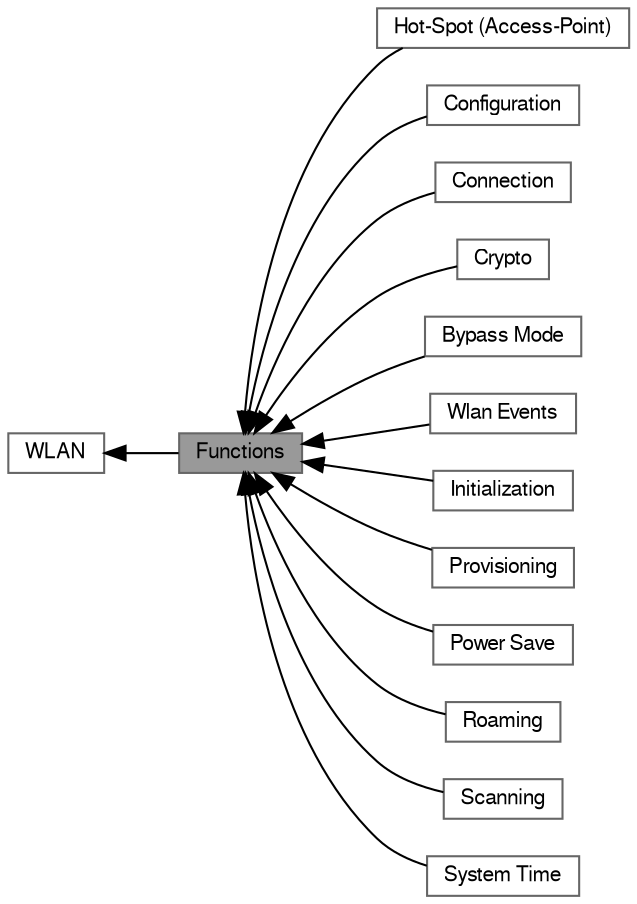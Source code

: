 digraph "Functions"
{
 // LATEX_PDF_SIZE
  bgcolor="transparent";
  edge [fontname=FreeSans,fontsize=10,labelfontname=FreeSans,labelfontsize=10];
  node [fontname=FreeSans,fontsize=10,shape=box,height=0.2,width=0.4];
  rankdir=LR;
  Node7 [label="Hot-Spot (Access-Point)",height=0.2,width=0.4,color="grey40", fillcolor="white", style="filled",URL="$group___w_l_a_n_a_p.html",tooltip="Here are listed all the functions that implement the Wifi Hot-Spot (Access-Point) APIs."];
  Node1 [label="Functions",height=0.2,width=0.4,color="gray40", fillcolor="grey60", style="filled", fontcolor="black",tooltip="Here are listed all the functions that implement the Wlan APIs."];
  Node11 [label="Configuration",height=0.2,width=0.4,color="grey40", fillcolor="white", style="filled",URL="$group___w_l_a_n_c_o_n_f.html",tooltip="Here are listed all the functions that implement the Wlan Configuration APIs."];
  Node5 [label="Connection",height=0.2,width=0.4,color="grey40", fillcolor="white", style="filled",URL="$group___w_l_a_n_c_o_n_n_e_c_t.html",tooltip="Here are listed all the functions that implement the Wifi Connection APIs."];
  Node14 [label="Crypto",height=0.2,width=0.4,color="grey40", fillcolor="white", style="filled",URL="$group___w_l_a_n_c_r_y_p_t_o.html",tooltip="Here are listed all the functions that implement the Wifi Crypto APIs."];
  Node8 [label="Bypass Mode",height=0.2,width=0.4,color="grey40", fillcolor="white", style="filled",URL="$group___w_l_a_n_e_t_h.html",tooltip="Here are listed all the functions that implement the Bypass Mode APIs."];
  Node4 [label="Wlan Events",height=0.2,width=0.4,color="grey40", fillcolor="white", style="filled",URL="$group___w_l_a_n_e_v_t_s.html",tooltip="Here are listed all the functions that implement the Wlan Events APIs."];
  Node3 [label="Initialization",height=0.2,width=0.4,color="grey40", fillcolor="white", style="filled",URL="$group___w_l_a_n_i_n_i_t.html",tooltip="Here are listed all the functions that implement the Wlan Initialization APIs."];
  Node13 [label="Provisioning",height=0.2,width=0.4,color="grey40", fillcolor="white", style="filled",URL="$group___w_l_a_n_p_r_o_v_i_s_i_o_n.html",tooltip="Here are listed all the functions that implement the Wifi Provisioning APIs."];
  Node10 [label="Power Save",height=0.2,width=0.4,color="grey40", fillcolor="white", style="filled",URL="$group___w_l_a_n_p_s.html",tooltip="Here are listed all the functions that implement the Power-Save APIs."];
  Node9 [label="Roaming",height=0.2,width=0.4,color="grey40", fillcolor="white", style="filled",URL="$group___w_l_a_n_r_o_a_m_i_n_g.html",tooltip="Here are listed all the functions that implement the Wifi Roaming APIs."];
  Node6 [label="Scanning",height=0.2,width=0.4,color="grey40", fillcolor="white", style="filled",URL="$group___w_l_a_n_s_c_a_n.html",tooltip="Here are listed all the functions that implement the Wifi Scanning APIs."];
  Node12 [label="System Time",height=0.2,width=0.4,color="grey40", fillcolor="white", style="filled",URL="$group___w_l_a_n_t_i_m_e.html",tooltip="Here are listed all the functions that implement the System Time APIs."];
  Node2 [label="WLAN",height=0.2,width=0.4,color="grey40", fillcolor="white", style="filled",URL="$group__m2m__wifi.html",tooltip=" "];
  Node2->Node1 [shape=plaintext, dir="back", style="solid"];
  Node1->Node3 [shape=plaintext, dir="back", style="solid"];
  Node1->Node4 [shape=plaintext, dir="back", style="solid"];
  Node1->Node5 [shape=plaintext, dir="back", style="solid"];
  Node1->Node6 [shape=plaintext, dir="back", style="solid"];
  Node1->Node7 [shape=plaintext, dir="back", style="solid"];
  Node1->Node8 [shape=plaintext, dir="back", style="solid"];
  Node1->Node9 [shape=plaintext, dir="back", style="solid"];
  Node1->Node10 [shape=plaintext, dir="back", style="solid"];
  Node1->Node11 [shape=plaintext, dir="back", style="solid"];
  Node1->Node12 [shape=plaintext, dir="back", style="solid"];
  Node1->Node13 [shape=plaintext, dir="back", style="solid"];
  Node1->Node14 [shape=plaintext, dir="back", style="solid"];
}
